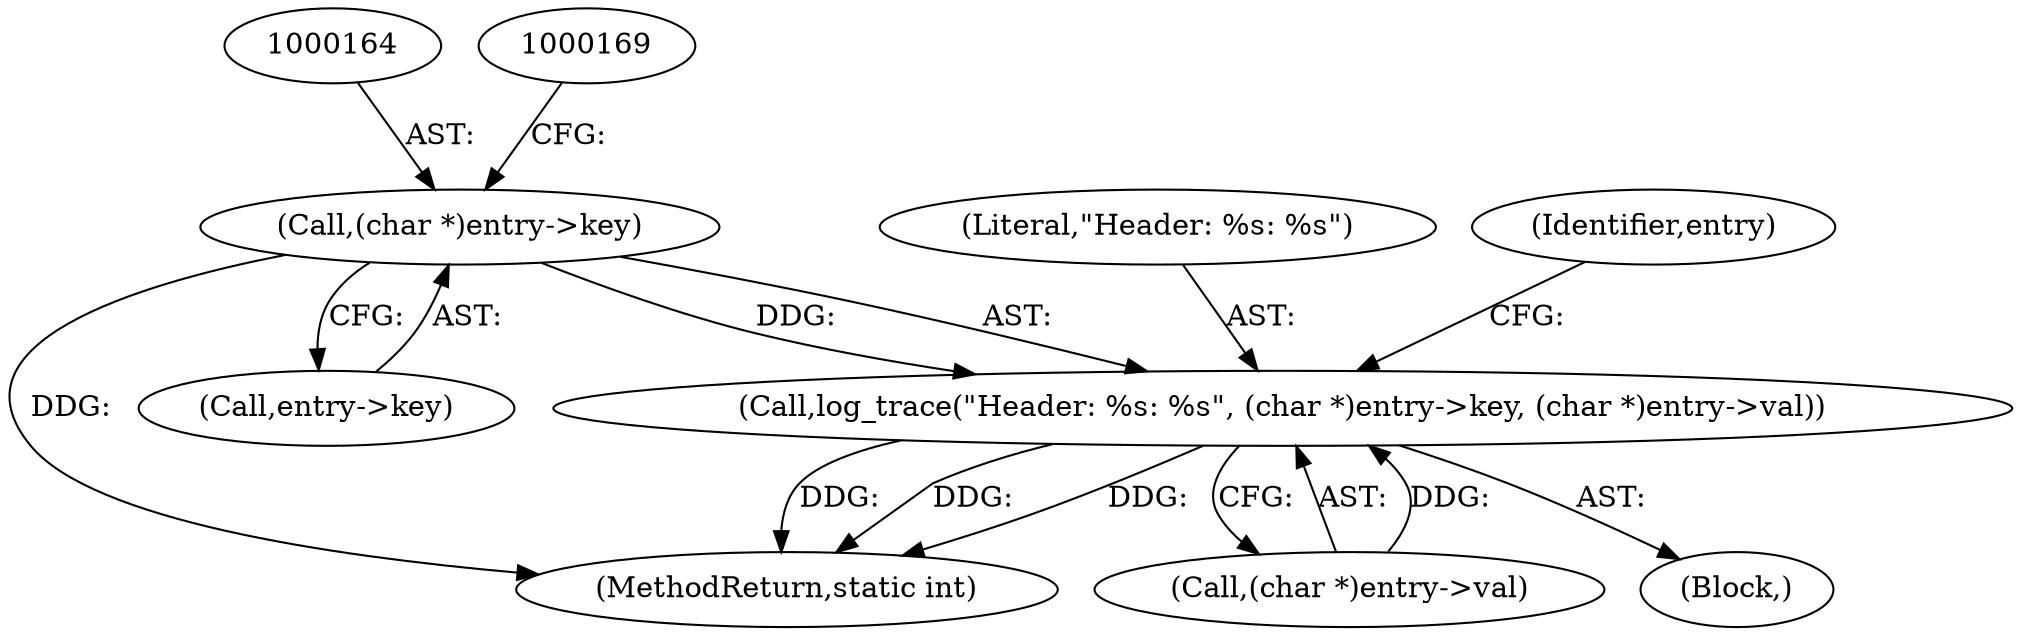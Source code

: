 digraph "0_viabtc_exchange_server_4a7c27bfe98f409623d4d857894d017ff0672cc9#diff-515c81af848352583bff286d6224875f_2@pointer" {
"1000163" [label="(Call,(char *)entry->key)"];
"1000161" [label="(Call,log_trace(\"Header: %s: %s\", (char *)entry->key, (char *)entry->val))"];
"1000165" [label="(Call,entry->key)"];
"1000162" [label="(Literal,\"Header: %s: %s\")"];
"1000161" [label="(Call,log_trace(\"Header: %s: %s\", (char *)entry->key, (char *)entry->val))"];
"1000484" [label="(MethodReturn,static int)"];
"1000156" [label="(Identifier,entry)"];
"1000168" [label="(Call,(char *)entry->val)"];
"1000163" [label="(Call,(char *)entry->key)"];
"1000160" [label="(Block,)"];
"1000163" -> "1000161"  [label="AST: "];
"1000163" -> "1000165"  [label="CFG: "];
"1000164" -> "1000163"  [label="AST: "];
"1000165" -> "1000163"  [label="AST: "];
"1000169" -> "1000163"  [label="CFG: "];
"1000163" -> "1000484"  [label="DDG: "];
"1000163" -> "1000161"  [label="DDG: "];
"1000161" -> "1000160"  [label="AST: "];
"1000161" -> "1000168"  [label="CFG: "];
"1000162" -> "1000161"  [label="AST: "];
"1000168" -> "1000161"  [label="AST: "];
"1000156" -> "1000161"  [label="CFG: "];
"1000161" -> "1000484"  [label="DDG: "];
"1000161" -> "1000484"  [label="DDG: "];
"1000161" -> "1000484"  [label="DDG: "];
"1000168" -> "1000161"  [label="DDG: "];
}
